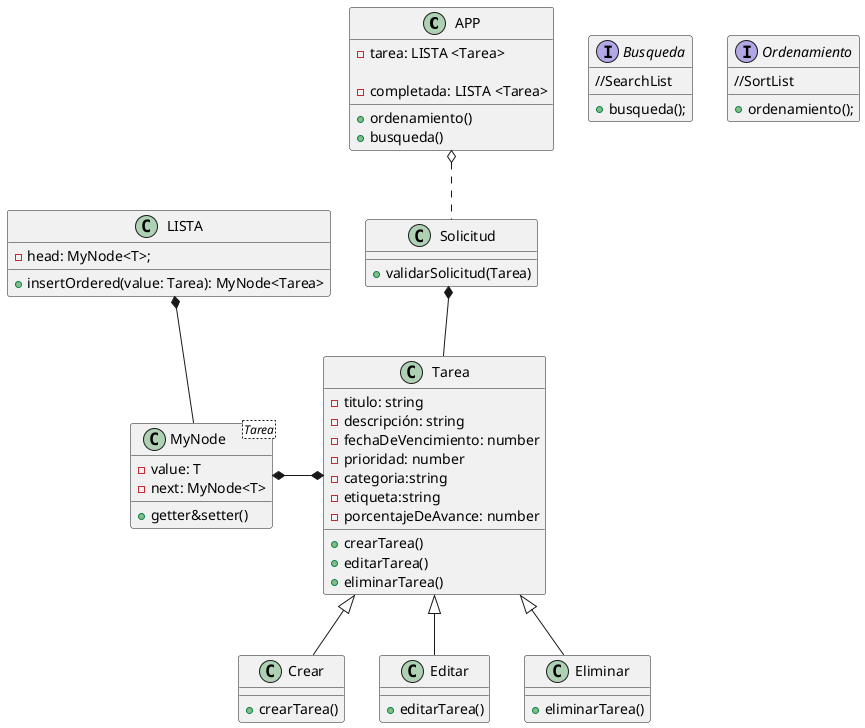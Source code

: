 @startuml TaskerApp

class APP{
    - tarea: LISTA <Tarea>

    - completada: LISTA <Tarea>
    
    + ordenamiento()
    + busqueda()
}

class Solicitud {
    + validarSolicitud(Tarea)
}

'ver si es clase abstracta o anormal

class Tarea{
    - titulo: string
    - descripción: string
    - fechaDeVencimiento: number
    - prioridad: number
    - categoria:string
    - etiqueta:string
    - porcentajeDeAvance: number

    +crearTarea()
    +editarTarea()
    +eliminarTarea()

}

class Crear extends Tarea{
    + crearTarea()
}

class Editar extends Tarea{
    + editarTarea()
}

class Eliminar extends Tarea{
    + eliminarTarea()
}

interface Busqueda{
    + busqueda();
        //SearchList

}

interface Ordenamiento{
    + ordenamiento();
        //SortList
}

class LISTA{
    - head: MyNode<T>;
    + insertOrdered(value: Tarea): MyNode<Tarea>
}

class MyNode<Tarea>{
    - value: T
    - next: MyNode<T>

    + getter&setter()

}

APP o.. Solicitud


Solicitud *-d- Tarea

'Busqueda -- 
'Ordenamiento--

LISTA *-- MyNode

Tarea *-l-* MyNode

@enduml

/*
Creación, edición y eliminación de tareas

Los usuarios deben poder añadir fácilmente nuevas tareas a la aplicación.

Las tareas deben tener la opción de incluir un título, una descripción,
una fecha de vencimiento, un nivel de prioridad y
cualquier etiqueta o categoría relevante.

Los usuarios deben poder editar las tareas existentes para modificar sus detalles,
cargar el porcentaje de avance(0, 25, 50, 75 o 100) o marcarlas como completadas.

La aplicación debe permitir a los usuarios eliminar las tareas que ya no sean relevantes.
*/